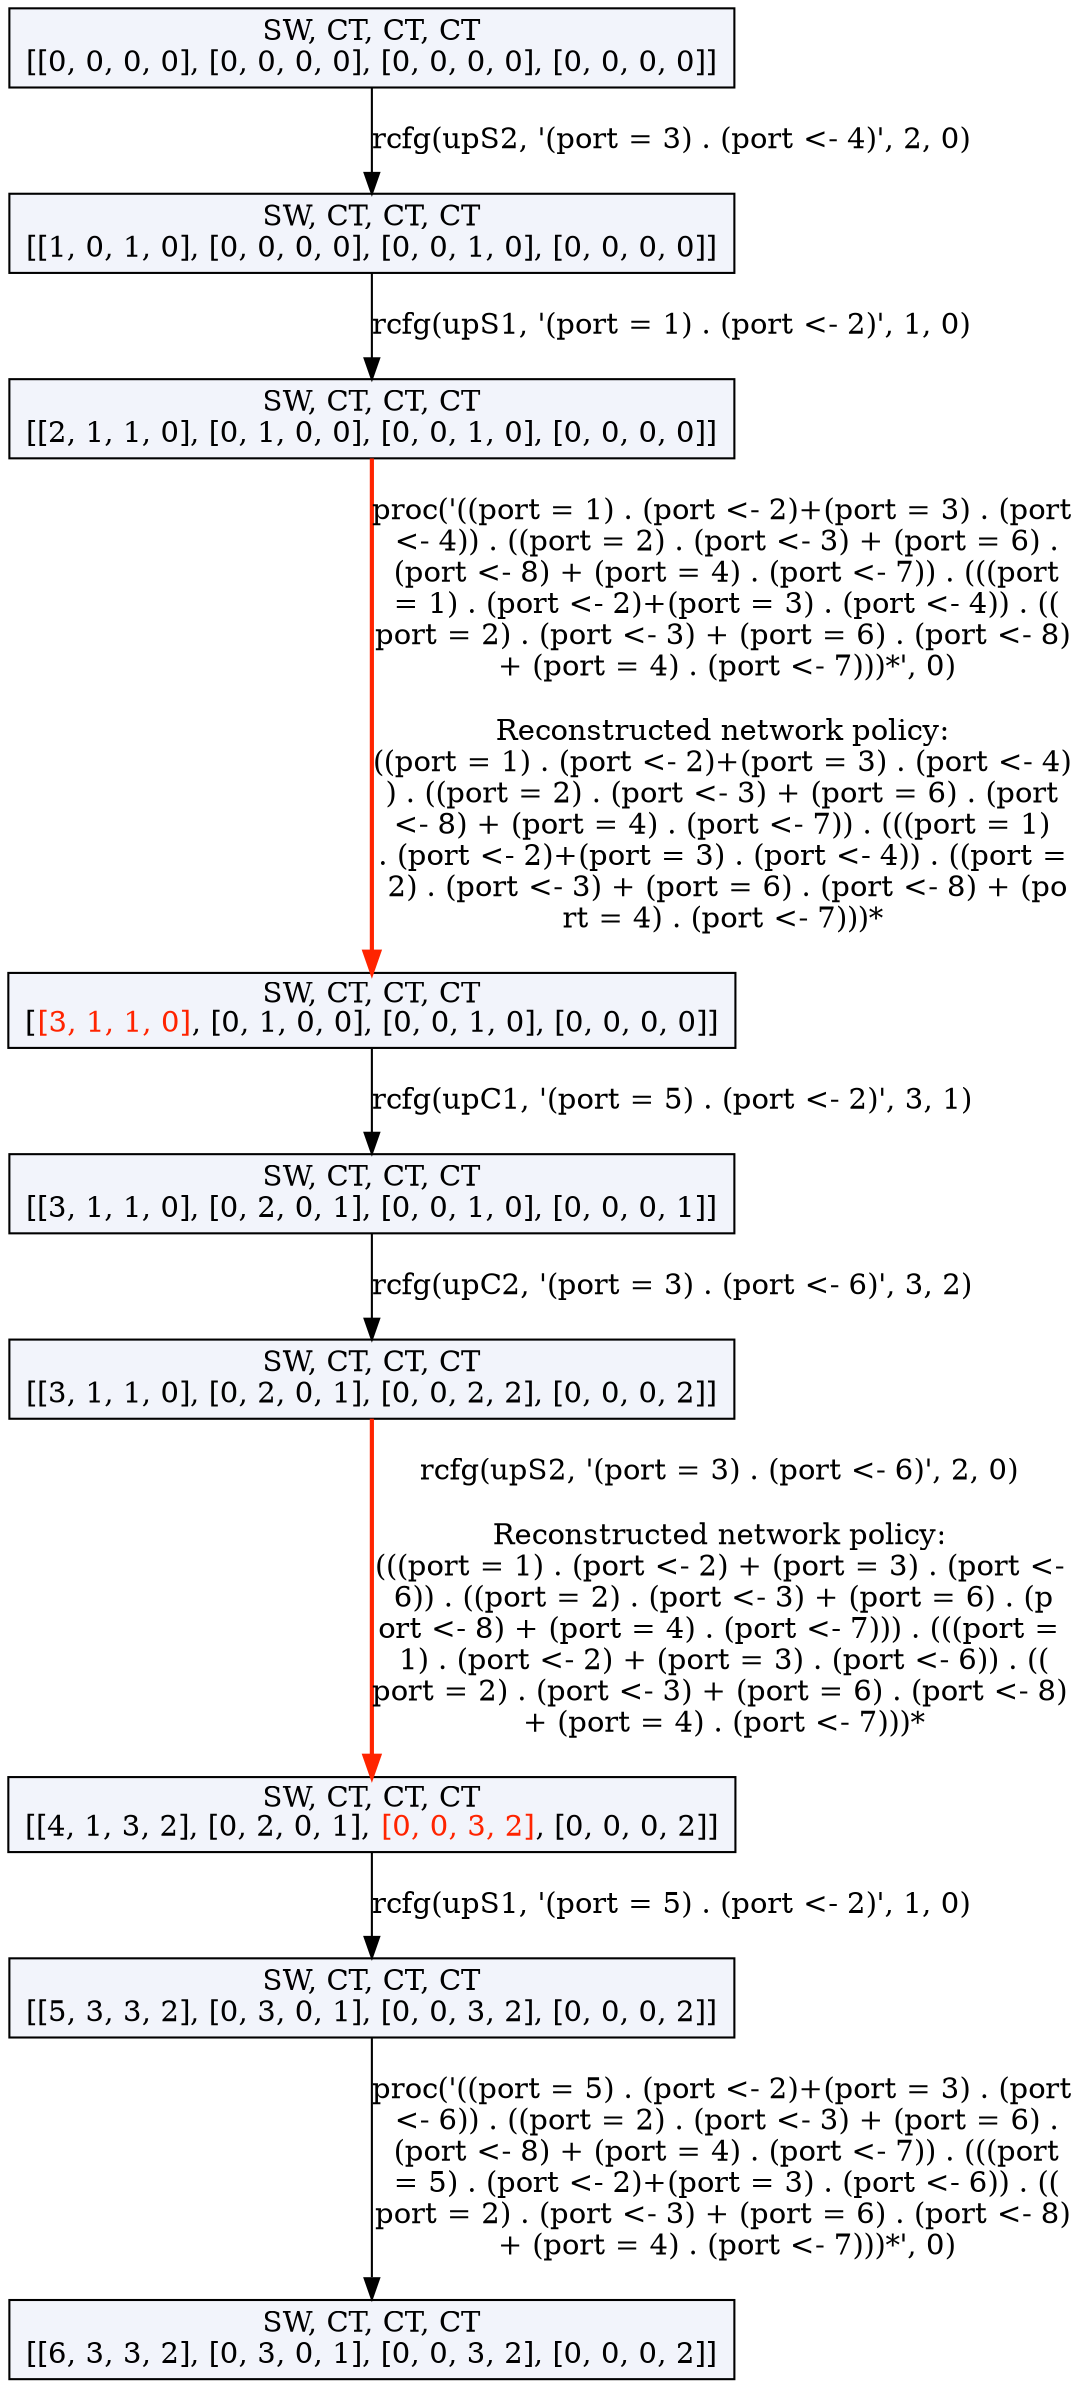 digraph g {
n0 [label=<SW, CT, CT, CT<br/>[[0, 0, 0, 0], [0, 0, 0, 0], [0, 0, 0, 0], [0, 0, 0, 0]]>, shape=rectangle, style=filled, fillcolor="#F2F4FB"];
n1 [label=<SW, CT, CT, CT<br/>[[1, 0, 1, 0], [0, 0, 0, 0], [0, 0, 1, 0], [0, 0, 0, 0]]>, shape=rectangle, style=filled, fillcolor="#F2F4FB"];
n0 -> n1 [label="rcfg(upS2, '(port = 3) . (port <- 4)', 2, 0)", color="#000000", penwidth=1.0];
n2 [label=<SW, CT, CT, CT<br/>[[2, 1, 1, 0], [0, 1, 0, 0], [0, 0, 1, 0], [0, 0, 0, 0]]>, shape=rectangle, style=filled, fillcolor="#F2F4FB"];
n1 -> n2 [label="rcfg(upS1, '(port = 1) . (port <- 2)', 1, 0)", color="#000000", penwidth=1.0];
n3 [label=<SW, CT, CT, CT<br/>[<font color="#FF2400">[3, 1, 1, 0]</font>, [0, 1, 0, 0], [0, 0, 1, 0], [0, 0, 0, 0]]>, shape=rectangle, style=filled, fillcolor="#F2F4FB"];
n2 -> n3 [label="proc('((port = 1) . (port <- 2)+(port = 3) . (port
 <- 4)) . ((port = 2) . (port <- 3) + (port = 6) .
 (port <- 8) + (port = 4) . (port <- 7)) . (((port
 = 1) . (port <- 2)+(port = 3) . (port <- 4)) . ((
port = 2) . (port <- 3) + (port = 6) . (port <- 8)
 + (port = 4) . (port <- 7)))*', 0)

Reconstructed network policy:
((port = 1) . (port <- 2)+(port = 3) . (port <- 4)
) . ((port = 2) . (port <- 3) + (port = 6) . (port
 <- 8) + (port = 4) . (port <- 7)) . (((port = 1) 
. (port <- 2)+(port = 3) . (port <- 4)) . ((port =
 2) . (port <- 3) + (port = 6) . (port <- 8) + (po
rt = 4) . (port <- 7)))*", color="#FF2400", penwidth=2.0];
n4 [label=<SW, CT, CT, CT<br/>[[3, 1, 1, 0], [0, 2, 0, 1], [0, 0, 1, 0], [0, 0, 0, 1]]>, shape=rectangle, style=filled, fillcolor="#F2F4FB"];
n3 -> n4 [label="rcfg(upC1, '(port = 5) . (port <- 2)', 3, 1)", color="#000000", penwidth=1.0];
n5 [label=<SW, CT, CT, CT<br/>[[3, 1, 1, 0], [0, 2, 0, 1], [0, 0, 2, 2], [0, 0, 0, 2]]>, shape=rectangle, style=filled, fillcolor="#F2F4FB"];
n4 -> n5 [label="rcfg(upC2, '(port = 3) . (port <- 6)', 3, 2)", color="#000000", penwidth=1.0];
n6 [label=<SW, CT, CT, CT<br/>[[4, 1, 3, 2], [0, 2, 0, 1], <font color="#FF2400">[0, 0, 3, 2]</font>, [0, 0, 0, 2]]>, shape=rectangle, style=filled, fillcolor="#F2F4FB"];
n5 -> n6 [label="rcfg(upS2, '(port = 3) . (port <- 6)', 2, 0)

Reconstructed network policy:
(((port = 1) . (port <- 2) + (port = 3) . (port <-
 6)) . ((port = 2) . (port <- 3) + (port = 6) . (p
ort <- 8) + (port = 4) . (port <- 7))) . (((port =
 1) . (port <- 2) + (port = 3) . (port <- 6)) . ((
port = 2) . (port <- 3) + (port = 6) . (port <- 8)
 + (port = 4) . (port <- 7)))*", color="#FF2400", penwidth=2.0];
n7 [label=<SW, CT, CT, CT<br/>[[5, 3, 3, 2], [0, 3, 0, 1], [0, 0, 3, 2], [0, 0, 0, 2]]>, shape=rectangle, style=filled, fillcolor="#F2F4FB"];
n6 -> n7 [label="rcfg(upS1, '(port = 5) . (port <- 2)', 1, 0)", color="#000000", penwidth=1.0];
n8 [label=<SW, CT, CT, CT<br/>[[6, 3, 3, 2], [0, 3, 0, 1], [0, 0, 3, 2], [0, 0, 0, 2]]>, shape=rectangle, style=filled, fillcolor="#F2F4FB"];
n7 -> n8 [label="proc('((port = 5) . (port <- 2)+(port = 3) . (port
 <- 6)) . ((port = 2) . (port <- 3) + (port = 6) .
 (port <- 8) + (port = 4) . (port <- 7)) . (((port
 = 5) . (port <- 2)+(port = 3) . (port <- 6)) . ((
port = 2) . (port <- 3) + (port = 6) . (port <- 8)
 + (port = 4) . (port <- 7)))*', 0)", color="#000000", penwidth=1.0];
}